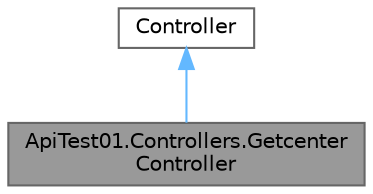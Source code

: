digraph "ApiTest01.Controllers.GetcenterController"
{
 // LATEX_PDF_SIZE
  bgcolor="transparent";
  edge [fontname=Helvetica,fontsize=10,labelfontname=Helvetica,labelfontsize=10];
  node [fontname=Helvetica,fontsize=10,shape=box,height=0.2,width=0.4];
  Node1 [id="Node000001",label="ApiTest01.Controllers.Getcenter\lController",height=0.2,width=0.4,color="gray40", fillcolor="grey60", style="filled", fontcolor="black",tooltip="The getcenter controller."];
  Node2 -> Node1 [id="edge2_Node000001_Node000002",dir="back",color="steelblue1",style="solid",tooltip=" "];
  Node2 [id="Node000002",label="Controller",height=0.2,width=0.4,color="gray40", fillcolor="white", style="filled",tooltip=" "];
}
